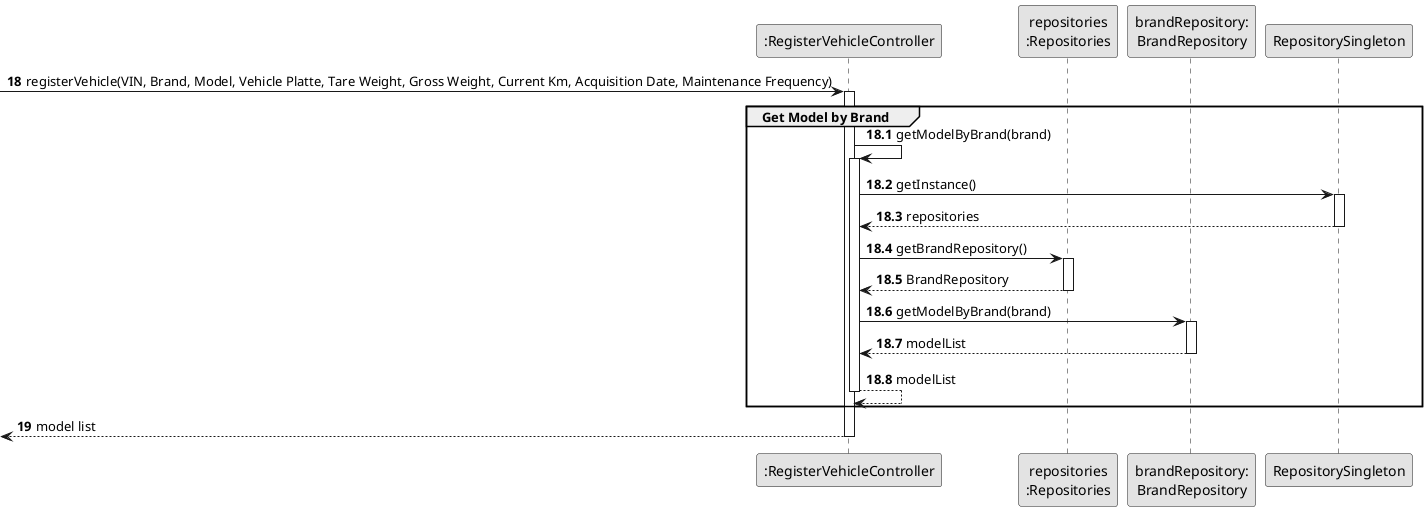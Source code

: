 @startuml
skinparam monochrome true
skinparam packageStyle rectangle
skinparam shadowing false

participant ":RegisterVehicleController" as CTRL
participant "repositories\n:Repositories" as PLAT
participant "brandRepository:\nBrandRepository" as BrandRepository

autonumber 18
-> CTRL : registerVehicle(VIN, Brand, Model, Vehicle Platte, Tare Weight, Gross Weight, Current Km, Acquisition Date, Maintenance Frequency)

autonumber 18.1
activate CTRL
    group Get Model by Brand

        CTRL -> CTRL : getModelByBrand(brand)
        activate CTRL

        CTRL -> RepositorySingleton : getInstance()
        activate RepositorySingleton

        RepositorySingleton --> CTRL: repositories
        deactivate RepositorySingleton

        CTRL -> PLAT : getBrandRepository()
        activate PLAT

        PLAT --> CTRL : BrandRepository
        deactivate PLAT

        CTRL -> BrandRepository : getModelByBrand(brand)
        activate BrandRepository

        BrandRepository --> CTRL : modelList
        deactivate BrandRepository

        CTRL --> CTRL : modelList
        deactivate CTRL

    end
    autonumber 19
    <-- CTRL : model list
deactivate CTRL


@enduml